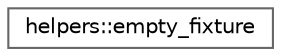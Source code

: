digraph "类继承关系图"
{
 // LATEX_PDF_SIZE
  bgcolor="transparent";
  edge [fontname=Helvetica,fontsize=10,labelfontname=Helvetica,labelfontsize=10];
  node [fontname=Helvetica,fontsize=10,shape=box,height=0.2,width=0.4];
  rankdir="LR";
  Node0 [id="Node000000",label="helpers::empty_fixture",height=0.2,width=0.4,color="grey40", fillcolor="white", style="filled",URL="$structhelpers_1_1empty__fixture.html",tooltip=" "];
}
